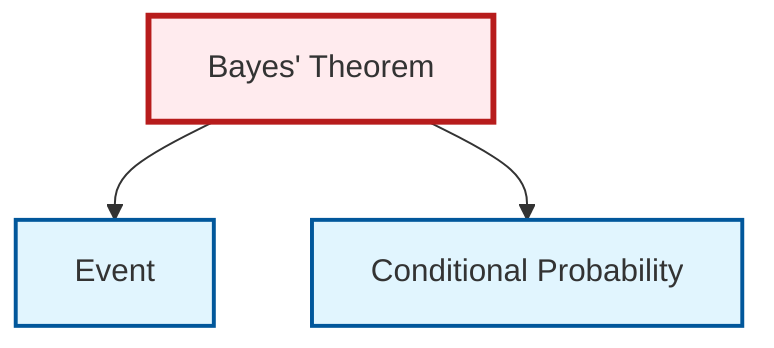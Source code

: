 graph TD
    classDef definition fill:#e1f5fe,stroke:#01579b,stroke-width:2px
    classDef theorem fill:#f3e5f5,stroke:#4a148c,stroke-width:2px
    classDef axiom fill:#fff3e0,stroke:#e65100,stroke-width:2px
    classDef example fill:#e8f5e9,stroke:#1b5e20,stroke-width:2px
    classDef current fill:#ffebee,stroke:#b71c1c,stroke-width:3px
    def-conditional-probability["Conditional Probability"]:::definition
    thm-bayes["Bayes' Theorem"]:::theorem
    def-event["Event"]:::definition
    thm-bayes --> def-event
    thm-bayes --> def-conditional-probability
    class thm-bayes current